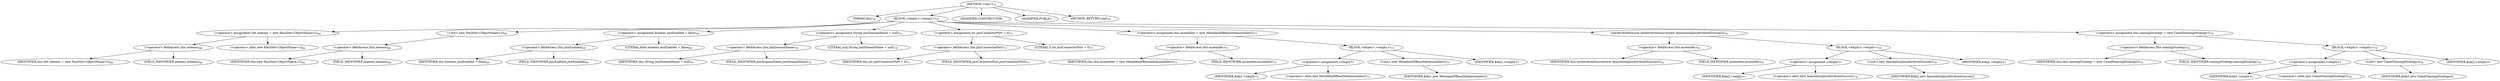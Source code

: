 digraph "&lt;init&gt;" {  
"81" [label = <(METHOD,&lt;init&gt;)<SUB>74</SUB>> ]
"82" [label = <(PARAM,this)<SUB>74</SUB>> ]
"83" [label = <(BLOCK,&lt;empty&gt;,&lt;empty&gt;)<SUB>74</SUB>> ]
"84" [label = <(&lt;operator&gt;.assignment,Set mbeans = new HashSet&lt;ObjectName&gt;())<SUB>66</SUB>> ]
"85" [label = <(&lt;operator&gt;.fieldAccess,this.mbeans)<SUB>66</SUB>> ]
"86" [label = <(IDENTIFIER,this,Set mbeans = new HashSet&lt;ObjectName&gt;())<SUB>66</SUB>> ]
"87" [label = <(FIELD_IDENTIFIER,mbeans,mbeans)<SUB>66</SUB>> ]
"88" [label = <(&lt;operator&gt;.alloc,new HashSet&lt;ObjectName&gt;())<SUB>66</SUB>> ]
"89" [label = <(&lt;init&gt;,new HashSet&lt;ObjectName&gt;())<SUB>66</SUB>> ]
"90" [label = <(&lt;operator&gt;.fieldAccess,this.mbeans)<SUB>66</SUB>> ]
"91" [label = <(IDENTIFIER,this,new HashSet&lt;ObjectName&gt;())<SUB>66</SUB>> ]
"92" [label = <(FIELD_IDENTIFIER,mbeans,mbeans)<SUB>66</SUB>> ]
"93" [label = <(&lt;operator&gt;.assignment,boolean jmxEnabled = false)<SUB>69</SUB>> ]
"94" [label = <(&lt;operator&gt;.fieldAccess,this.jmxEnabled)<SUB>69</SUB>> ]
"95" [label = <(IDENTIFIER,this,boolean jmxEnabled = false)<SUB>69</SUB>> ]
"96" [label = <(FIELD_IDENTIFIER,jmxEnabled,jmxEnabled)<SUB>69</SUB>> ]
"97" [label = <(LITERAL,false,boolean jmxEnabled = false)<SUB>69</SUB>> ]
"98" [label = <(&lt;operator&gt;.assignment,String jmxDomainName = null)<SUB>70</SUB>> ]
"99" [label = <(&lt;operator&gt;.fieldAccess,this.jmxDomainName)<SUB>70</SUB>> ]
"100" [label = <(IDENTIFIER,this,String jmxDomainName = null)<SUB>70</SUB>> ]
"101" [label = <(FIELD_IDENTIFIER,jmxDomainName,jmxDomainName)<SUB>70</SUB>> ]
"102" [label = <(LITERAL,null,String jmxDomainName = null)<SUB>70</SUB>> ]
"103" [label = <(&lt;operator&gt;.assignment,int jmxConnectorPort = 0)<SUB>71</SUB>> ]
"104" [label = <(&lt;operator&gt;.fieldAccess,this.jmxConnectorPort)<SUB>71</SUB>> ]
"105" [label = <(IDENTIFIER,this,int jmxConnectorPort = 0)<SUB>71</SUB>> ]
"106" [label = <(FIELD_IDENTIFIER,jmxConnectorPort,jmxConnectorPort)<SUB>71</SUB>> ]
"107" [label = <(LITERAL,0,int jmxConnectorPort = 0)<SUB>71</SUB>> ]
"108" [label = <(&lt;operator&gt;.assignment,this.assembler = new MetadataMBeanInfoAssembler())<SUB>75</SUB>> ]
"109" [label = <(&lt;operator&gt;.fieldAccess,this.assembler)<SUB>75</SUB>> ]
"110" [label = <(IDENTIFIER,this,this.assembler = new MetadataMBeanInfoAssembler())<SUB>75</SUB>> ]
"111" [label = <(FIELD_IDENTIFIER,assembler,assembler)<SUB>75</SUB>> ]
"112" [label = <(BLOCK,&lt;empty&gt;,&lt;empty&gt;)<SUB>75</SUB>> ]
"113" [label = <(&lt;operator&gt;.assignment,&lt;empty&gt;)> ]
"114" [label = <(IDENTIFIER,$obj1,&lt;empty&gt;)> ]
"115" [label = <(&lt;operator&gt;.alloc,new MetadataMBeanInfoAssembler())<SUB>75</SUB>> ]
"116" [label = <(&lt;init&gt;,new MetadataMBeanInfoAssembler())<SUB>75</SUB>> ]
"117" [label = <(IDENTIFIER,$obj1,new MetadataMBeanInfoAssembler())> ]
"118" [label = <(IDENTIFIER,$obj1,&lt;empty&gt;)> ]
"119" [label = <(setAttributeSource,setAttributeSource(new AnnotationJmxAttributeSource()))<SUB>76</SUB>> ]
"120" [label = <(&lt;operator&gt;.fieldAccess,this.assembler)<SUB>76</SUB>> ]
"121" [label = <(IDENTIFIER,this,setAttributeSource(new AnnotationJmxAttributeSource()))<SUB>76</SUB>> ]
"122" [label = <(FIELD_IDENTIFIER,assembler,assembler)<SUB>76</SUB>> ]
"123" [label = <(BLOCK,&lt;empty&gt;,&lt;empty&gt;)<SUB>76</SUB>> ]
"124" [label = <(&lt;operator&gt;.assignment,&lt;empty&gt;)> ]
"125" [label = <(IDENTIFIER,$obj2,&lt;empty&gt;)> ]
"126" [label = <(&lt;operator&gt;.alloc,new AnnotationJmxAttributeSource())<SUB>76</SUB>> ]
"127" [label = <(&lt;init&gt;,new AnnotationJmxAttributeSource())<SUB>76</SUB>> ]
"128" [label = <(IDENTIFIER,$obj2,new AnnotationJmxAttributeSource())> ]
"129" [label = <(IDENTIFIER,$obj2,&lt;empty&gt;)> ]
"130" [label = <(&lt;operator&gt;.assignment,this.namingStrategy = new CamelNamingStrategy())<SUB>78</SUB>> ]
"131" [label = <(&lt;operator&gt;.fieldAccess,this.namingStrategy)<SUB>78</SUB>> ]
"132" [label = <(IDENTIFIER,this,this.namingStrategy = new CamelNamingStrategy())<SUB>78</SUB>> ]
"133" [label = <(FIELD_IDENTIFIER,namingStrategy,namingStrategy)<SUB>78</SUB>> ]
"134" [label = <(BLOCK,&lt;empty&gt;,&lt;empty&gt;)<SUB>78</SUB>> ]
"135" [label = <(&lt;operator&gt;.assignment,&lt;empty&gt;)> ]
"136" [label = <(IDENTIFIER,$obj3,&lt;empty&gt;)> ]
"137" [label = <(&lt;operator&gt;.alloc,new CamelNamingStrategy())<SUB>78</SUB>> ]
"138" [label = <(&lt;init&gt;,new CamelNamingStrategy())<SUB>78</SUB>> ]
"139" [label = <(IDENTIFIER,$obj3,new CamelNamingStrategy())> ]
"140" [label = <(IDENTIFIER,$obj3,&lt;empty&gt;)> ]
"141" [label = <(MODIFIER,CONSTRUCTOR)> ]
"142" [label = <(MODIFIER,PUBLIC)> ]
"143" [label = <(METHOD_RETURN,void)<SUB>79</SUB>> ]
  "81" -> "82" 
  "81" -> "83" 
  "81" -> "141" 
  "81" -> "142" 
  "81" -> "143" 
  "83" -> "84" 
  "83" -> "89" 
  "83" -> "93" 
  "83" -> "98" 
  "83" -> "103" 
  "83" -> "108" 
  "83" -> "119" 
  "83" -> "130" 
  "84" -> "85" 
  "84" -> "88" 
  "85" -> "86" 
  "85" -> "87" 
  "89" -> "90" 
  "90" -> "91" 
  "90" -> "92" 
  "93" -> "94" 
  "93" -> "97" 
  "94" -> "95" 
  "94" -> "96" 
  "98" -> "99" 
  "98" -> "102" 
  "99" -> "100" 
  "99" -> "101" 
  "103" -> "104" 
  "103" -> "107" 
  "104" -> "105" 
  "104" -> "106" 
  "108" -> "109" 
  "108" -> "112" 
  "109" -> "110" 
  "109" -> "111" 
  "112" -> "113" 
  "112" -> "116" 
  "112" -> "118" 
  "113" -> "114" 
  "113" -> "115" 
  "116" -> "117" 
  "119" -> "120" 
  "119" -> "123" 
  "120" -> "121" 
  "120" -> "122" 
  "123" -> "124" 
  "123" -> "127" 
  "123" -> "129" 
  "124" -> "125" 
  "124" -> "126" 
  "127" -> "128" 
  "130" -> "131" 
  "130" -> "134" 
  "131" -> "132" 
  "131" -> "133" 
  "134" -> "135" 
  "134" -> "138" 
  "134" -> "140" 
  "135" -> "136" 
  "135" -> "137" 
  "138" -> "139" 
}
